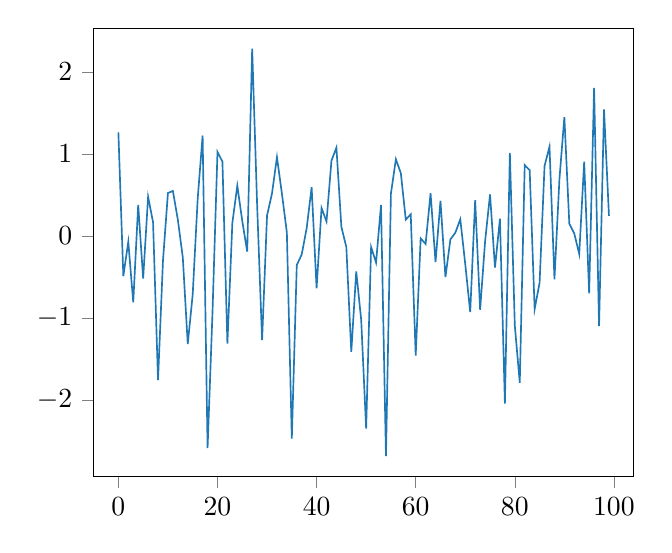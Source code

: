 % This file was created by matplotlib2tikz v0.6.17.
\begin{tikzpicture}

\definecolor{color0}{rgb}{0.122,0.467,0.706}

\begin{axis}[
xmin=-4.95, xmax=103.95,
ymin=-2.935, ymax=2.533,
tick align=outside,
tick pos=left,
x grid style={white!69.02!black},
y grid style={white!69.02!black}
]
\addplot [semithick, color0, forget plot]
table {%
0 1.264
1 -0.491
2 -0.071
3 -0.811
4 0.378
5 -0.519
6 0.477
7 0.166
8 -1.759
9 -0.302
10 0.523
11 0.548
12 0.198
13 -0.262
14 -1.32
15 -0.714
16 0.448
17 1.224
18 -2.587
19 -0.92
20 1.024
21 0.905
22 -1.315
23 0.158
24 0.613
25 0.182
26 -0.192
27 2.284
28 0.378
29 -1.272
30 0.248
31 0.517
32 0.96
33 0.517
34 0.042
35 -2.472
36 -0.356
37 -0.226
38 0.095
39 0.594
40 -0.638
41 0.34
42 0.176
43 0.918
44 1.077
45 0.111
46 -0.137
47 -1.415
48 -0.433
49 -1.024
50 -2.35
51 -0.135
52 -0.325
53 0.377
54 -2.687
55 0.516
56 0.935
57 0.765
58 0.199
59 0.263
60 -1.459
61 -0.03
62 -0.098
63 0.521
64 -0.32
65 0.428
66 -0.503
67 -0.043
68 0.039
69 0.203
70 -0.345
71 -0.93
72 0.435
73 -0.902
74 -0.069
75 0.507
76 -0.387
77 0.21
78 -2.044
79 1.013
80 -1.094
81 -1.791
82 0.863
83 0.802
84 -0.893
85 -0.572
86 0.853
87 1.089
88 -0.53
89 0.688
90 1.449
91 0.148
92 0.029
93 -0.221
94 0.906
95 -0.702
96 1.806
97 -1.101
98 1.544
99 0.244
};
\end{axis}

\end{tikzpicture}